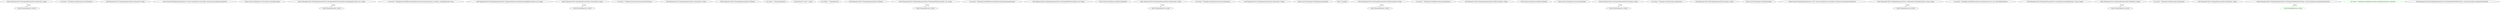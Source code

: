 digraph  {
m0_13 [cluster="Humanizer.Tests.TimeSpanHumanizeTests.Hours(int, string)", file="TimeSpanHumanizeTests.cs", label="Entry Humanizer.Tests.TimeSpanHumanizeTests.Hours(int, string)", span="34-34"];
m0_14 [cluster="Humanizer.Tests.TimeSpanHumanizeTests.Hours(int, string)", file="TimeSpanHumanizeTests.cs", label="var actual = TimeSpan.FromHours(hours).Humanize()", span="36-36"];
m0_15 [cluster="Humanizer.Tests.TimeSpanHumanizeTests.Hours(int, string)", file="TimeSpanHumanizeTests.cs", label="Assert.Equal(expected, actual)", span="37-37"];
m0_16 [cluster="Humanizer.Tests.TimeSpanHumanizeTests.Hours(int, string)", file="TimeSpanHumanizeTests.cs", label="Exit Humanizer.Tests.TimeSpanHumanizeTests.Hours(int, string)", span="34-34"];
m0_7 [cluster="System.TimeSpan.Humanize(int, System.Globalization.CultureInfo, Humanizer.Localisation.TimeUnit)", file="TimeSpanHumanizeTests.cs", label="Entry System.TimeSpan.Humanize(int, System.Globalization.CultureInfo, Humanizer.Localisation.TimeUnit)", span="23-23"];
m0_55 [cluster="System.Globalization.CultureInfo.CultureInfo(string)", file="TimeSpanHumanizeTests.cs", label="Entry System.Globalization.CultureInfo.CultureInfo(string)", span="0-0"];
m0_41 [cluster="Humanizer.Tests.TimeSpanHumanizeTests.TimeSpanWithPrecisionAndCountingEmptyUnits(int, int, string)", file="TimeSpanHumanizeTests.cs", label="Entry Humanizer.Tests.TimeSpanHumanizeTests.TimeSpanWithPrecisionAndCountingEmptyUnits(int, int, string)", span="155-155"];
m0_42 [cluster="Humanizer.Tests.TimeSpanHumanizeTests.TimeSpanWithPrecisionAndCountingEmptyUnits(int, int, string)", file="TimeSpanHumanizeTests.cs", label="var actual = TimeSpan.FromMilliseconds(milliseconds).Humanize(precision: precision, countEmptyUnits: true)", span="157-157"];
m0_43 [cluster="Humanizer.Tests.TimeSpanHumanizeTests.TimeSpanWithPrecisionAndCountingEmptyUnits(int, int, string)", file="TimeSpanHumanizeTests.cs", label="Assert.Equal(expected, actual)", span="158-158"];
m0_44 [cluster="Humanizer.Tests.TimeSpanHumanizeTests.TimeSpanWithPrecisionAndCountingEmptyUnits(int, int, string)", file="TimeSpanHumanizeTests.cs", label="Exit Humanizer.Tests.TimeSpanHumanizeTests.TimeSpanWithPrecisionAndCountingEmptyUnits(int, int, string)", span="155-155"];
m0_23 [cluster="Humanizer.Tests.TimeSpanHumanizeTests.Seconds(int, string)", file="TimeSpanHumanizeTests.cs", label="Entry Humanizer.Tests.TimeSpanHumanizeTests.Seconds(int, string)", span="54-54"];
m0_24 [cluster="Humanizer.Tests.TimeSpanHumanizeTests.Seconds(int, string)", file="TimeSpanHumanizeTests.cs", label="var actual = TimeSpan.FromSeconds(seconds).Humanize()", span="56-56"];
m0_25 [cluster="Humanizer.Tests.TimeSpanHumanizeTests.Seconds(int, string)", file="TimeSpanHumanizeTests.cs", label="Assert.Equal(expected, actual)", span="57-57"];
m0_26 [cluster="Humanizer.Tests.TimeSpanHumanizeTests.Seconds(int, string)", file="TimeSpanHumanizeTests.cs", label="Exit Humanizer.Tests.TimeSpanHumanizeTests.Seconds(int, string)", span="54-54"];
m0_46 [cluster="Humanizer.Tests.TimeSpanHumanizeTests.NoTime()", file="TimeSpanHumanizeTests.cs", label="Entry Humanizer.Tests.TimeSpanHumanizeTests.NoTime()", span="162-162"];
m0_48 [cluster="Humanizer.Tests.TimeSpanHumanizeTests.NoTime()", file="TimeSpanHumanizeTests.cs", label="var actual = noTime.Humanize()", span="165-165"];
m0_49 [cluster="Humanizer.Tests.TimeSpanHumanizeTests.NoTime()", file="TimeSpanHumanizeTests.cs", label="Assert.Equal(''no time'', actual)", span="166-166"];
m0_47 [cluster="Humanizer.Tests.TimeSpanHumanizeTests.NoTime()", file="TimeSpanHumanizeTests.cs", label="var noTime = TimeSpan.Zero", span="164-164"];
m0_50 [cluster="Humanizer.Tests.TimeSpanHumanizeTests.NoTime()", file="TimeSpanHumanizeTests.cs", label="Exit Humanizer.Tests.TimeSpanHumanizeTests.NoTime()", span="162-162"];
m0_37 [cluster="Humanizer.Tests.TimeSpanHumanizeTests.TimeSpanWithPrecesion(int, int, string)", file="TimeSpanHumanizeTests.cs", label="Entry Humanizer.Tests.TimeSpanHumanizeTests.TimeSpanWithPrecesion(int, int, string)", span="113-113"];
m0_38 [cluster="Humanizer.Tests.TimeSpanHumanizeTests.TimeSpanWithPrecesion(int, int, string)", file="TimeSpanHumanizeTests.cs", label="var actual = TimeSpan.FromMilliseconds(milliseconds).Humanize(precesion)", span="115-115"];
m0_39 [cluster="Humanizer.Tests.TimeSpanHumanizeTests.TimeSpanWithPrecesion(int, int, string)", file="TimeSpanHumanizeTests.cs", label="Assert.Equal(expected, actual)", span="116-116"];
m0_40 [cluster="Humanizer.Tests.TimeSpanHumanizeTests.TimeSpanWithPrecesion(int, int, string)", file="TimeSpanHumanizeTests.cs", label="Exit Humanizer.Tests.TimeSpanHumanizeTests.TimeSpanWithPrecesion(int, int, string)", span="113-113"];
m0_22 [cluster="System.TimeSpan.FromMinutes(double)", file="TimeSpanHumanizeTests.cs", label="Entry System.TimeSpan.FromMinutes(double)", span="0-0"];
m0_18 [cluster="Humanizer.Tests.TimeSpanHumanizeTests.Minutes(int, string)", file="TimeSpanHumanizeTests.cs", label="Entry Humanizer.Tests.TimeSpanHumanizeTests.Minutes(int, string)", span="43-43"];
m0_19 [cluster="Humanizer.Tests.TimeSpanHumanizeTests.Minutes(int, string)", file="TimeSpanHumanizeTests.cs", label="var actual = TimeSpan.FromMinutes(minutes).Humanize()", span="45-45"];
m0_20 [cluster="Humanizer.Tests.TimeSpanHumanizeTests.Minutes(int, string)", file="TimeSpanHumanizeTests.cs", label="Assert.Equal(expected, actual)", span="46-46"];
m0_21 [cluster="Humanizer.Tests.TimeSpanHumanizeTests.Minutes(int, string)", file="TimeSpanHumanizeTests.cs", label="Exit Humanizer.Tests.TimeSpanHumanizeTests.Minutes(int, string)", span="43-43"];
m0_32 [cluster="System.TimeSpan.FromMilliseconds(double)", file="TimeSpanHumanizeTests.cs", label="Entry System.TimeSpan.FromMilliseconds(double)", span="0-0"];
m0_8 [cluster="Unk.Equal", file="TimeSpanHumanizeTests.cs", label="Entry Unk.Equal", span=""];
m0_28 [cluster="Humanizer.Tests.TimeSpanHumanizeTests.Milliseconds(int, string)", file="TimeSpanHumanizeTests.cs", label="Entry Humanizer.Tests.TimeSpanHumanizeTests.Milliseconds(int, string)", span="65-65"];
m0_29 [cluster="Humanizer.Tests.TimeSpanHumanizeTests.Milliseconds(int, string)", file="TimeSpanHumanizeTests.cs", label="var actual = TimeSpan.FromMilliseconds(ms).Humanize()", span="67-67"];
m0_30 [cluster="Humanizer.Tests.TimeSpanHumanizeTests.Milliseconds(int, string)", file="TimeSpanHumanizeTests.cs", label="Assert.Equal(expected, actual)", span="68-68"];
m0_31 [cluster="Humanizer.Tests.TimeSpanHumanizeTests.Milliseconds(int, string)", file="TimeSpanHumanizeTests.cs", label="Exit Humanizer.Tests.TimeSpanHumanizeTests.Milliseconds(int, string)", span="65-65"];
m0_17 [cluster="System.TimeSpan.FromHours(double)", file="TimeSpanHumanizeTests.cs", label="Entry System.TimeSpan.FromHours(double)", span="0-0"];
m0_27 [cluster="System.TimeSpan.FromSeconds(double)", file="TimeSpanHumanizeTests.cs", label="Entry System.TimeSpan.FromSeconds(double)", span="0-0"];
m0_9 [cluster="Humanizer.Tests.TimeSpanHumanizeTests.Days(int, string)", file="TimeSpanHumanizeTests.cs", label="Entry Humanizer.Tests.TimeSpanHumanizeTests.Days(int, string)", span="25-25"];
m0_10 [cluster="Humanizer.Tests.TimeSpanHumanizeTests.Days(int, string)", file="TimeSpanHumanizeTests.cs", label="var actual = TimeSpan.FromDays(days).Humanize()", span="27-27"];
m0_11 [cluster="Humanizer.Tests.TimeSpanHumanizeTests.Days(int, string)", file="TimeSpanHumanizeTests.cs", label="Assert.Equal(expected, actual)", span="28-28"];
m0_12 [cluster="Humanizer.Tests.TimeSpanHumanizeTests.Days(int, string)", file="TimeSpanHumanizeTests.cs", label="Exit Humanizer.Tests.TimeSpanHumanizeTests.Days(int, string)", span="25-25"];
m0_6 [cluster="System.TimeSpan.FromDays(double)", file="TimeSpanHumanizeTests.cs", label="Entry System.TimeSpan.FromDays(double)", span="0-0"];
m0_45 [cluster="System.TimeSpan.Humanize(int, bool, System.Globalization.CultureInfo, Humanizer.Localisation.TimeUnit)", file="TimeSpanHumanizeTests.cs", label="Entry System.TimeSpan.Humanize(int, bool, System.Globalization.CultureInfo, Humanizer.Localisation.TimeUnit)", span="37-37"];
m0_51 [cluster="Humanizer.Tests.TimeSpanHumanizeTests.CanSpecifyCultureExplicitly(int, string, string)", file="TimeSpanHumanizeTests.cs", label="Entry Humanizer.Tests.TimeSpanHumanizeTests.CanSpecifyCultureExplicitly(int, string, string)", span="173-173"];
m0_52 [cluster="Humanizer.Tests.TimeSpanHumanizeTests.CanSpecifyCultureExplicitly(int, string, string)", file="TimeSpanHumanizeTests.cs", label="var actual = TimeSpan.FromMilliseconds(ms).Humanize(culture: new CultureInfo(culture))", span="175-175"];
m0_53 [cluster="Humanizer.Tests.TimeSpanHumanizeTests.CanSpecifyCultureExplicitly(int, string, string)", file="TimeSpanHumanizeTests.cs", label="Assert.Equal(expected, actual)", span="176-176"];
m0_54 [cluster="Humanizer.Tests.TimeSpanHumanizeTests.CanSpecifyCultureExplicitly(int, string, string)", file="TimeSpanHumanizeTests.cs", label="Exit Humanizer.Tests.TimeSpanHumanizeTests.CanSpecifyCultureExplicitly(int, string, string)", span="173-173"];
m0_2 [cluster="Humanizer.Tests.TimeSpanHumanizeTests.Weeks(int, string)", file="TimeSpanHumanizeTests.cs", label="Entry Humanizer.Tests.TimeSpanHumanizeTests.Weeks(int, string)", span="15-15"];
m0_3 [cluster="Humanizer.Tests.TimeSpanHumanizeTests.Weeks(int, string)", file="TimeSpanHumanizeTests.cs", label="var actual = TimeSpan.FromDays(days).Humanize()", span="17-17"];
m0_4 [cluster="Humanizer.Tests.TimeSpanHumanizeTests.Weeks(int, string)", file="TimeSpanHumanizeTests.cs", label="Assert.Equal(expected, actual)", span="18-18"];
m0_5 [cluster="Humanizer.Tests.TimeSpanHumanizeTests.Weeks(int, string)", file="TimeSpanHumanizeTests.cs", label="Exit Humanizer.Tests.TimeSpanHumanizeTests.Weeks(int, string)", span="15-15"];
m0_33 [cluster="Humanizer.Tests.TimeSpanHumanizeTests.TimeSpanWithMaxTimeUnit(int, string, Humanizer.Localisation.TimeUnit)", file="TimeSpanHumanizeTests.cs", label="Entry Humanizer.Tests.TimeSpanHumanizeTests.TimeSpanWithMaxTimeUnit(int, string, Humanizer.Localisation.TimeUnit)", span="77-77"];
m0_34 [cluster="Humanizer.Tests.TimeSpanHumanizeTests.TimeSpanWithMaxTimeUnit(int, string, Humanizer.Localisation.TimeUnit)", color=green, community=0, file="TimeSpanHumanizeTests.cs", label="var actual = TimeSpan.FromMilliseconds(ms).Humanize(maxUnit: maxUnit)", prediction=0, span="79-79"];
m0_35 [cluster="Humanizer.Tests.TimeSpanHumanizeTests.TimeSpanWithMaxTimeUnit(int, string, Humanizer.Localisation.TimeUnit)", color=green, community=0, file="TimeSpanHumanizeTests.cs", label="Assert.Equal(expected, actual)", prediction=1, span="80-80"];
m0_36 [cluster="Humanizer.Tests.TimeSpanHumanizeTests.TimeSpanWithMaxTimeUnit(int, string, Humanizer.Localisation.TimeUnit)", file="TimeSpanHumanizeTests.cs", label="Exit Humanizer.Tests.TimeSpanHumanizeTests.TimeSpanWithMaxTimeUnit(int, string, Humanizer.Localisation.TimeUnit)", span="77-77"];
m0_13 -> m0_15  [color=darkseagreen4, key=1, label=string, style=dashed];
m0_41 -> m0_43  [color=darkseagreen4, key=1, label=string, style=dashed];
m0_23 -> m0_25  [color=darkseagreen4, key=1, label=string, style=dashed];
m0_37 -> m0_39  [color=darkseagreen4, key=1, label=string, style=dashed];
m0_18 -> m0_20  [color=darkseagreen4, key=1, label=string, style=dashed];
m0_28 -> m0_30  [color=darkseagreen4, key=1, label=string, style=dashed];
m0_9 -> m0_11  [color=darkseagreen4, key=1, label=string, style=dashed];
m0_51 -> m0_53  [color=darkseagreen4, key=1, label=string, style=dashed];
m0_2 -> m0_4  [color=darkseagreen4, key=1, label=string, style=dashed];
m0_33 -> m0_35  [color=green, key=1, label=string, style=dashed];
}
